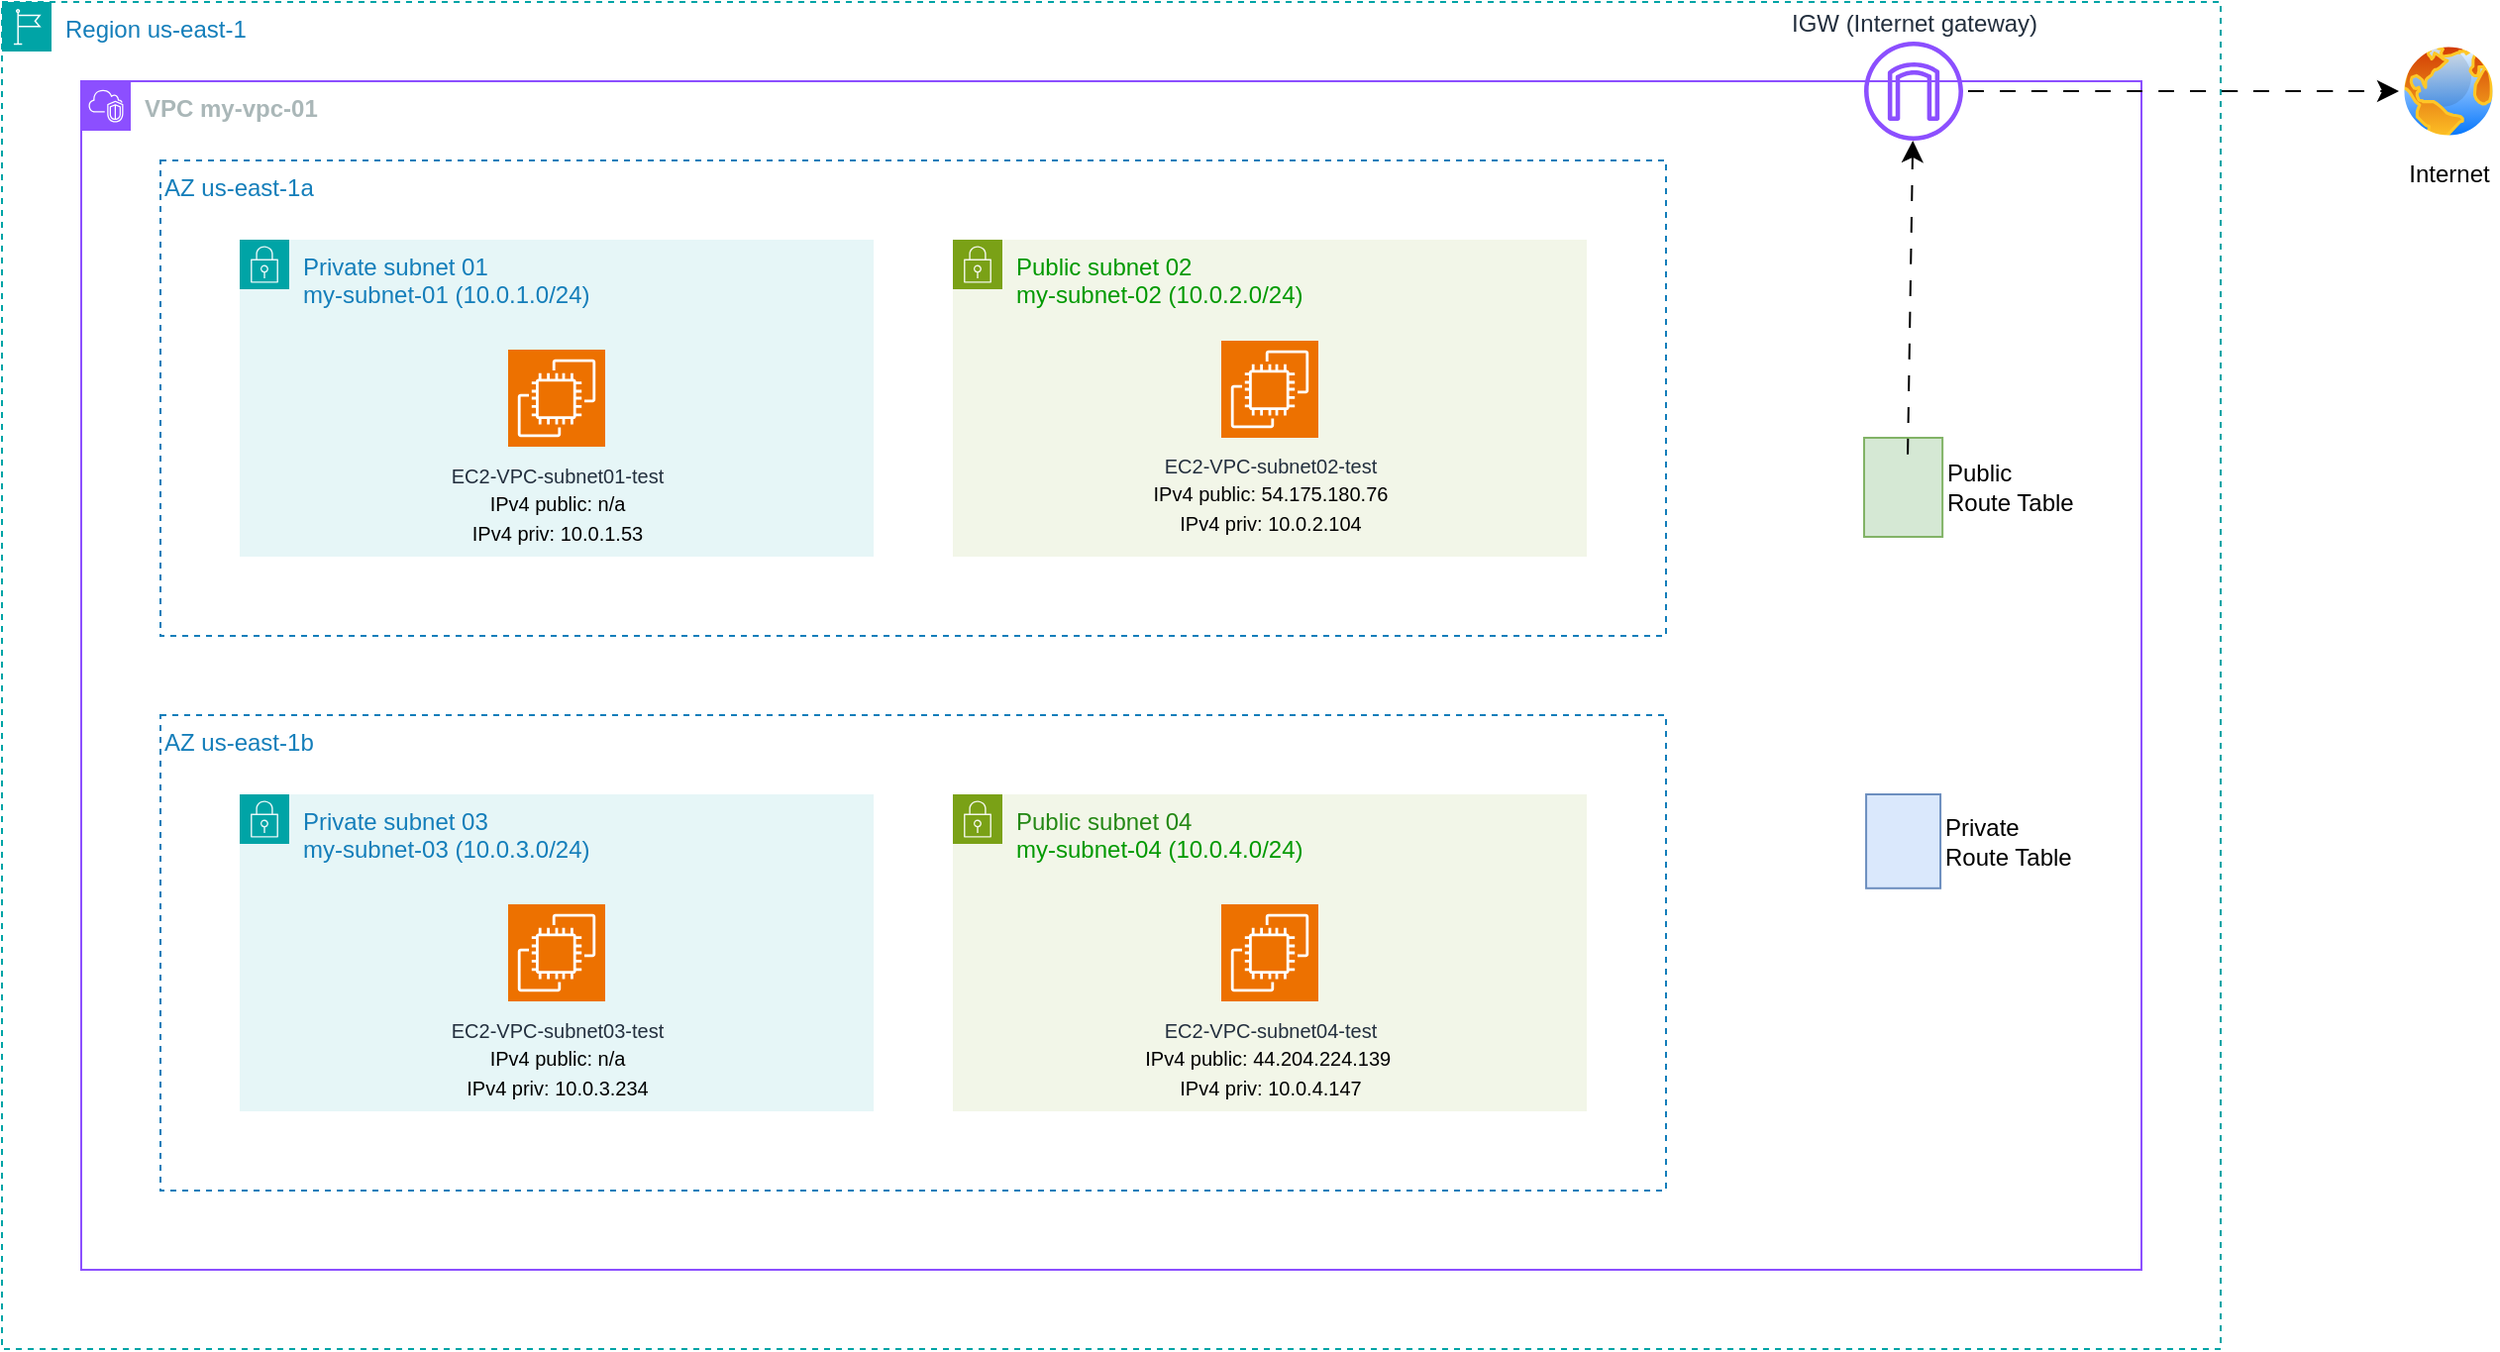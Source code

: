 <mxfile version="26.1.3" pages="4">
  <diagram name="SAA-VPC" id="udaQq8og9OzFMUcEktGX">
    <mxGraphModel dx="2018" dy="1549" grid="1" gridSize="10" guides="1" tooltips="1" connect="1" arrows="1" fold="1" page="0" pageScale="1" pageWidth="850" pageHeight="1100" background="light-dark(#ffffff, #121212)" math="0" shadow="0">
      <root>
        <mxCell id="0" />
        <mxCell id="1" parent="0" />
        <mxCell id="f8zjBH7QsQ3hvW2wlvfX-2" value="Region us-east-1" style="points=[[0,0],[0.25,0],[0.5,0],[0.75,0],[1,0],[1,0.25],[1,0.5],[1,0.75],[1,1],[0.75,1],[0.5,1],[0.25,1],[0,1],[0,0.75],[0,0.5],[0,0.25]];outlineConnect=0;gradientColor=none;html=1;whiteSpace=wrap;fontSize=12;fontStyle=0;container=1;pointerEvents=0;collapsible=0;recursiveResize=0;shape=mxgraph.aws4.group;grIcon=mxgraph.aws4.group_region;strokeColor=#00A4A6;fillColor=none;verticalAlign=top;align=left;spacingLeft=30;fontColor=#147EBA;dashed=1;" parent="1" vertex="1">
          <mxGeometry x="-560" y="-640" width="1120" height="680" as="geometry" />
        </mxCell>
        <mxCell id="f8zjBH7QsQ3hvW2wlvfX-3" value="&lt;b&gt;VPC my-vpc-01&lt;/b&gt;" style="points=[[0,0],[0.25,0],[0.5,0],[0.75,0],[1,0],[1,0.25],[1,0.5],[1,0.75],[1,1],[0.75,1],[0.5,1],[0.25,1],[0,1],[0,0.75],[0,0.5],[0,0.25]];outlineConnect=0;gradientColor=none;html=1;whiteSpace=wrap;fontSize=12;fontStyle=0;container=1;pointerEvents=0;collapsible=0;recursiveResize=0;shape=mxgraph.aws4.group;grIcon=mxgraph.aws4.group_vpc2;strokeColor=#8C4FFF;fillColor=none;verticalAlign=top;align=left;spacingLeft=30;fontColor=#AAB7B8;dashed=0;" parent="f8zjBH7QsQ3hvW2wlvfX-2" vertex="1">
          <mxGeometry x="40" y="40" width="1040" height="600" as="geometry" />
        </mxCell>
        <mxCell id="f8zjBH7QsQ3hvW2wlvfX-7" value="AZ us-east-1a" style="fillColor=none;strokeColor=#147EBA;dashed=1;verticalAlign=top;fontStyle=0;fontColor=#147EBA;whiteSpace=wrap;html=1;align=left;" parent="f8zjBH7QsQ3hvW2wlvfX-3" vertex="1">
          <mxGeometry x="40" y="40" width="760" height="240" as="geometry" />
        </mxCell>
        <mxCell id="f8zjBH7QsQ3hvW2wlvfX-8" value="AZ us-east-1b" style="fillColor=none;strokeColor=#147EBA;dashed=1;verticalAlign=top;fontStyle=0;fontColor=#147EBA;whiteSpace=wrap;html=1;align=left;" parent="f8zjBH7QsQ3hvW2wlvfX-3" vertex="1">
          <mxGeometry x="40" y="320" width="760" height="240" as="geometry" />
        </mxCell>
        <mxCell id="f8zjBH7QsQ3hvW2wlvfX-14" value="Private subnet 01&lt;div&gt;my-subnet-01 (10.0.1.0/24)&lt;/div&gt;" style="points=[[0,0],[0.25,0],[0.5,0],[0.75,0],[1,0],[1,0.25],[1,0.5],[1,0.75],[1,1],[0.75,1],[0.5,1],[0.25,1],[0,1],[0,0.75],[0,0.5],[0,0.25]];outlineConnect=0;gradientColor=none;html=1;whiteSpace=wrap;fontSize=12;fontStyle=0;container=1;pointerEvents=0;collapsible=0;recursiveResize=0;shape=mxgraph.aws4.group;grIcon=mxgraph.aws4.group_security_group;grStroke=0;strokeColor=#00A4A6;fillColor=#E6F6F7;verticalAlign=top;align=left;spacingLeft=30;fontColor=#147EBA;dashed=0;" parent="f8zjBH7QsQ3hvW2wlvfX-3" vertex="1">
          <mxGeometry x="80" y="80" width="320" height="160" as="geometry" />
        </mxCell>
        <mxCell id="ISdKLNYu8nUuhYc4Dwk9-4" value="&lt;font style=&quot;font-size: 10px;&quot; face=&quot;Helvetica&quot;&gt;EC2-VPC-subnet01-test&lt;br&gt;&lt;span style=&quot;color: rgb(0, 0, 0); text-align: start; white-space-collapse: preserve;&quot;&gt;IPv4 public: n/a&lt;br&gt;IPv4 priv: 10.0.1.53&lt;/span&gt;&lt;/font&gt;" style="sketch=0;points=[[0,0,0],[0.25,0,0],[0.5,0,0],[0.75,0,0],[1,0,0],[0,1,0],[0.25,1,0],[0.5,1,0],[0.75,1,0],[1,1,0],[0,0.25,0],[0,0.5,0],[0,0.75,0],[1,0.25,0],[1,0.5,0],[1,0.75,0]];outlineConnect=0;fontColor=#232F3E;fillColor=#ED7100;strokeColor=#ffffff;dashed=0;verticalLabelPosition=bottom;verticalAlign=top;align=center;html=1;fontSize=12;fontStyle=0;aspect=fixed;shape=mxgraph.aws4.resourceIcon;resIcon=mxgraph.aws4.ec2;" parent="f8zjBH7QsQ3hvW2wlvfX-14" vertex="1">
          <mxGeometry x="135.5" y="55.5" width="49" height="49" as="geometry" />
        </mxCell>
        <mxCell id="f8zjBH7QsQ3hvW2wlvfX-16" value="Private subnet 03&lt;div&gt;my-subnet-03 (10.0.3.0/24)&lt;/div&gt;" style="points=[[0,0],[0.25,0],[0.5,0],[0.75,0],[1,0],[1,0.25],[1,0.5],[1,0.75],[1,1],[0.75,1],[0.5,1],[0.25,1],[0,1],[0,0.75],[0,0.5],[0,0.25]];outlineConnect=0;gradientColor=none;html=1;whiteSpace=wrap;fontSize=12;fontStyle=0;container=1;pointerEvents=0;collapsible=0;recursiveResize=0;shape=mxgraph.aws4.group;grIcon=mxgraph.aws4.group_security_group;grStroke=0;strokeColor=#00A4A6;fillColor=#E6F6F7;verticalAlign=top;align=left;spacingLeft=30;fontColor=#147EBA;dashed=0;" parent="f8zjBH7QsQ3hvW2wlvfX-3" vertex="1">
          <mxGeometry x="80" y="360" width="320" height="160" as="geometry" />
        </mxCell>
        <mxCell id="ISdKLNYu8nUuhYc4Dwk9-5" value="&lt;font style=&quot;font-size: 10px;&quot; face=&quot;Helvetica&quot;&gt;EC2-VPC-subnet03-test&lt;br&gt;&lt;span style=&quot;color: rgb(0, 0, 0); text-align: start; white-space-collapse: preserve;&quot;&gt;IPv4 public: n/a&lt;br&gt;IPv4 priv: 10.0.3.234&lt;/span&gt;&lt;/font&gt;" style="sketch=0;points=[[0,0,0],[0.25,0,0],[0.5,0,0],[0.75,0,0],[1,0,0],[0,1,0],[0.25,1,0],[0.5,1,0],[0.75,1,0],[1,1,0],[0,0.25,0],[0,0.5,0],[0,0.75,0],[1,0.25,0],[1,0.5,0],[1,0.75,0]];outlineConnect=0;fontColor=#232F3E;fillColor=#ED7100;strokeColor=#ffffff;dashed=0;verticalLabelPosition=bottom;verticalAlign=top;align=center;html=1;fontSize=12;fontStyle=0;aspect=fixed;shape=mxgraph.aws4.resourceIcon;resIcon=mxgraph.aws4.ec2;" parent="f8zjBH7QsQ3hvW2wlvfX-16" vertex="1">
          <mxGeometry x="135.5" y="55.5" width="49" height="49" as="geometry" />
        </mxCell>
        <mxCell id="f8zjBH7QsQ3hvW2wlvfX-18" value="&lt;font style=&quot;color: rgb(0, 153, 0);&quot;&gt;Public subnet 02&lt;/font&gt;&lt;div&gt;&lt;div&gt;&lt;font style=&quot;color: rgb(0, 153, 0);&quot;&gt;my-subnet-02 (10.0.2.0/24)&lt;/font&gt;&lt;/div&gt;&lt;/div&gt;" style="points=[[0,0],[0.25,0],[0.5,0],[0.75,0],[1,0],[1,0.25],[1,0.5],[1,0.75],[1,1],[0.75,1],[0.5,1],[0.25,1],[0,1],[0,0.75],[0,0.5],[0,0.25]];outlineConnect=0;gradientColor=none;html=1;whiteSpace=wrap;fontSize=12;fontStyle=0;container=1;pointerEvents=0;collapsible=0;recursiveResize=0;shape=mxgraph.aws4.group;grIcon=mxgraph.aws4.group_security_group;grStroke=0;strokeColor=#7AA116;fillColor=#F2F6E8;verticalAlign=top;align=left;spacingLeft=30;fontColor=#248814;dashed=0;" parent="f8zjBH7QsQ3hvW2wlvfX-3" vertex="1">
          <mxGeometry x="440" y="80" width="320" height="160" as="geometry" />
        </mxCell>
        <mxCell id="ISdKLNYu8nUuhYc4Dwk9-1" value="&lt;font style=&quot;font-size: 10px;&quot; face=&quot;Helvetica&quot;&gt;EC2-VPC-subnet02-test&lt;br&gt;&lt;span style=&quot;color: rgb(0, 0, 0); text-align: start; white-space-collapse: preserve;&quot;&gt;IPv4 public: 54.175.180.76&lt;br&gt;IPv4 priv: 10.0.2.104&lt;/span&gt;&lt;/font&gt;" style="sketch=0;points=[[0,0,0],[0.25,0,0],[0.5,0,0],[0.75,0,0],[1,0,0],[0,1,0],[0.25,1,0],[0.5,1,0],[0.75,1,0],[1,1,0],[0,0.25,0],[0,0.5,0],[0,0.75,0],[1,0.25,0],[1,0.5,0],[1,0.75,0]];outlineConnect=0;fontColor=#232F3E;fillColor=#ED7100;strokeColor=#ffffff;dashed=0;verticalLabelPosition=bottom;verticalAlign=top;align=center;html=1;fontSize=12;fontStyle=0;aspect=fixed;shape=mxgraph.aws4.resourceIcon;resIcon=mxgraph.aws4.ec2;" parent="f8zjBH7QsQ3hvW2wlvfX-18" vertex="1">
          <mxGeometry x="135.5" y="51" width="49" height="49" as="geometry" />
        </mxCell>
        <mxCell id="f8zjBH7QsQ3hvW2wlvfX-19" value="Public subnet 04&lt;div&gt;&lt;font style=&quot;color: rgb(0, 153, 0);&quot;&gt;my-subnet-04 (10.0.4.0/24)&lt;/font&gt;&lt;/div&gt;" style="points=[[0,0],[0.25,0],[0.5,0],[0.75,0],[1,0],[1,0.25],[1,0.5],[1,0.75],[1,1],[0.75,1],[0.5,1],[0.25,1],[0,1],[0,0.75],[0,0.5],[0,0.25]];outlineConnect=0;gradientColor=none;html=1;whiteSpace=wrap;fontSize=12;fontStyle=0;container=1;pointerEvents=0;collapsible=0;recursiveResize=0;shape=mxgraph.aws4.group;grIcon=mxgraph.aws4.group_security_group;grStroke=0;strokeColor=#7AA116;fillColor=#F2F6E8;verticalAlign=top;align=left;spacingLeft=30;fontColor=#248814;dashed=0;" parent="f8zjBH7QsQ3hvW2wlvfX-3" vertex="1">
          <mxGeometry x="440" y="360" width="320" height="160" as="geometry" />
        </mxCell>
        <mxCell id="ISdKLNYu8nUuhYc4Dwk9-3" value="&lt;font style=&quot;font-size: 10px;&quot; face=&quot;Helvetica&quot;&gt;EC2-VPC-subnet04-test&lt;br&gt;&lt;span style=&quot;color: rgb(0, 0, 0); text-align: start; white-space-collapse: preserve;&quot;&gt;IPv4 public: 44.204.224.139 &lt;br&gt;IPv4 priv: 10.0.4.147&lt;/span&gt;&lt;/font&gt;" style="sketch=0;points=[[0,0,0],[0.25,0,0],[0.5,0,0],[0.75,0,0],[1,0,0],[0,1,0],[0.25,1,0],[0.5,1,0],[0.75,1,0],[1,1,0],[0,0.25,0],[0,0.5,0],[0,0.75,0],[1,0.25,0],[1,0.5,0],[1,0.75,0]];outlineConnect=0;fontColor=#232F3E;fillColor=#ED7100;strokeColor=#ffffff;dashed=0;verticalLabelPosition=bottom;verticalAlign=top;align=center;html=1;fontSize=12;fontStyle=0;aspect=fixed;shape=mxgraph.aws4.resourceIcon;resIcon=mxgraph.aws4.ec2;" parent="f8zjBH7QsQ3hvW2wlvfX-19" vertex="1">
          <mxGeometry x="135.5" y="55.5" width="49" height="49" as="geometry" />
        </mxCell>
        <mxCell id="f8zjBH7QsQ3hvW2wlvfX-20" style="edgeStyle=none;curved=1;rounded=0;orthogonalLoop=1;jettySize=auto;html=1;exitX=1;exitY=0.5;exitDx=0;exitDy=0;fontSize=12;startSize=8;endSize=8;" parent="f8zjBH7QsQ3hvW2wlvfX-3" source="f8zjBH7QsQ3hvW2wlvfX-7" target="f8zjBH7QsQ3hvW2wlvfX-7" edge="1">
          <mxGeometry relative="1" as="geometry" />
        </mxCell>
        <mxCell id="f8zjBH7QsQ3hvW2wlvfX-24" value="Public&amp;nbsp;&lt;div&gt;Route Table&lt;/div&gt;" style="points=[];aspect=fixed;html=1;align=left;shadow=0;dashed=0;fillColor=#d5e8d4;strokeColor=#82b366;shape=mxgraph.alibaba_cloud.route_table;labelPosition=right;verticalLabelPosition=middle;verticalAlign=middle;" parent="f8zjBH7QsQ3hvW2wlvfX-3" vertex="1">
          <mxGeometry x="900" y="180" width="39.56" height="50" as="geometry" />
        </mxCell>
        <mxCell id="f8zjBH7QsQ3hvW2wlvfX-26" value="&lt;span style=&quot;text-align: left;&quot;&gt;Private&amp;nbsp;&lt;/span&gt;&lt;div style=&quot;text-align: left;&quot;&gt;Route Table&lt;/div&gt;" style="points=[];aspect=fixed;html=1;align=left;shadow=0;dashed=0;fillColor=#dae8fc;strokeColor=#6c8ebf;shape=mxgraph.alibaba_cloud.route_table;labelPosition=right;verticalLabelPosition=middle;verticalAlign=middle;" parent="f8zjBH7QsQ3hvW2wlvfX-3" vertex="1">
          <mxGeometry x="901.03" y="360" width="37.5" height="47.4" as="geometry" />
        </mxCell>
        <mxCell id="f8zjBH7QsQ3hvW2wlvfX-10" value="IGW (Internet gateway)" style="sketch=0;outlineConnect=0;fontColor=#232F3E;gradientColor=none;fillColor=#8C4FFF;strokeColor=none;dashed=0;verticalLabelPosition=top;verticalAlign=bottom;align=center;html=1;fontSize=12;fontStyle=0;aspect=fixed;pointerEvents=1;shape=mxgraph.aws4.internet_gateway;labelPosition=center;" parent="f8zjBH7QsQ3hvW2wlvfX-3" vertex="1">
          <mxGeometry x="900" y="-20" width="50" height="50" as="geometry" />
        </mxCell>
        <mxCell id="f8zjBH7QsQ3hvW2wlvfX-21" style="edgeStyle=none;curved=1;rounded=0;orthogonalLoop=1;jettySize=auto;html=1;fontSize=12;startSize=8;endSize=8;flowAnimation=1;exitX=0.556;exitY=0.22;exitDx=0;exitDy=0;exitPerimeter=0;" parent="f8zjBH7QsQ3hvW2wlvfX-3" source="f8zjBH7QsQ3hvW2wlvfX-24" target="f8zjBH7QsQ3hvW2wlvfX-10" edge="1">
          <mxGeometry relative="1" as="geometry">
            <mxPoint x="920" y="270" as="sourcePoint" />
          </mxGeometry>
        </mxCell>
        <mxCell id="f8zjBH7QsQ3hvW2wlvfX-4" style="edgeStyle=none;curved=1;rounded=0;orthogonalLoop=1;jettySize=auto;html=1;exitX=0.25;exitY=0;exitDx=0;exitDy=0;fontSize=12;startSize=8;endSize=8;" parent="f8zjBH7QsQ3hvW2wlvfX-2" source="f8zjBH7QsQ3hvW2wlvfX-3" target="f8zjBH7QsQ3hvW2wlvfX-3" edge="1">
          <mxGeometry relative="1" as="geometry" />
        </mxCell>
        <mxCell id="f8zjBH7QsQ3hvW2wlvfX-5" style="edgeStyle=none;curved=1;rounded=0;orthogonalLoop=1;jettySize=auto;html=1;exitX=1;exitY=1;exitDx=0;exitDy=0;fontSize=12;startSize=8;endSize=8;" parent="f8zjBH7QsQ3hvW2wlvfX-2" source="f8zjBH7QsQ3hvW2wlvfX-3" target="f8zjBH7QsQ3hvW2wlvfX-3" edge="1">
          <mxGeometry relative="1" as="geometry" />
        </mxCell>
        <mxCell id="f8zjBH7QsQ3hvW2wlvfX-22" style="edgeStyle=none;curved=1;rounded=0;orthogonalLoop=1;jettySize=auto;html=1;fontSize=12;startSize=8;endSize=8;flowAnimation=1;" parent="f8zjBH7QsQ3hvW2wlvfX-2" source="f8zjBH7QsQ3hvW2wlvfX-10" edge="1">
          <mxGeometry relative="1" as="geometry">
            <mxPoint x="1210" y="45" as="targetPoint" />
          </mxGeometry>
        </mxCell>
        <mxCell id="f8zjBH7QsQ3hvW2wlvfX-23" value="Internet" style="image;aspect=fixed;perimeter=ellipsePerimeter;html=1;align=center;shadow=0;dashed=0;spacingTop=3;image=img/lib/active_directory/internet_globe.svg;" parent="1" vertex="1">
          <mxGeometry x="650" y="-620" width="50" height="50" as="geometry" />
        </mxCell>
      </root>
    </mxGraphModel>
  </diagram>
  <diagram name="SAA-VPC-with-NATgateway" id="IwJ9zzo7nB5nqcxY7UEQ">
    <mxGraphModel grid="1" page="0" gridSize="10" guides="1" tooltips="1" connect="1" arrows="1" fold="1" pageScale="1" pageWidth="850" pageHeight="1100" background="light-dark(#ffffff, #121212)" math="0" shadow="0">
      <root>
        <mxCell id="RMYgf1gU0LSy4vA4px4j-0" />
        <mxCell id="RMYgf1gU0LSy4vA4px4j-1" parent="RMYgf1gU0LSy4vA4px4j-0" />
        <mxCell id="RMYgf1gU0LSy4vA4px4j-2" value="Region us-east-1" style="points=[[0,0],[0.25,0],[0.5,0],[0.75,0],[1,0],[1,0.25],[1,0.5],[1,0.75],[1,1],[0.75,1],[0.5,1],[0.25,1],[0,1],[0,0.75],[0,0.5],[0,0.25]];outlineConnect=0;gradientColor=none;html=1;whiteSpace=wrap;fontSize=12;fontStyle=0;container=1;pointerEvents=0;collapsible=0;recursiveResize=0;shape=mxgraph.aws4.group;grIcon=mxgraph.aws4.group_region;strokeColor=#00A4A6;fillColor=none;verticalAlign=top;align=left;spacingLeft=30;fontColor=#147EBA;dashed=1;" parent="RMYgf1gU0LSy4vA4px4j-1" vertex="1">
          <mxGeometry x="-560" y="-640" width="1160" height="680" as="geometry" />
        </mxCell>
        <mxCell id="RMYgf1gU0LSy4vA4px4j-3" value="&lt;b&gt;VPC my-vpc-01&lt;/b&gt;" style="points=[[0,0],[0.25,0],[0.5,0],[0.75,0],[1,0],[1,0.25],[1,0.5],[1,0.75],[1,1],[0.75,1],[0.5,1],[0.25,1],[0,1],[0,0.75],[0,0.5],[0,0.25]];outlineConnect=0;gradientColor=none;html=1;whiteSpace=wrap;fontSize=12;fontStyle=0;container=1;pointerEvents=0;collapsible=0;recursiveResize=0;shape=mxgraph.aws4.group;grIcon=mxgraph.aws4.group_vpc2;strokeColor=#8C4FFF;fillColor=none;verticalAlign=top;align=left;spacingLeft=30;fontColor=#AAB7B8;dashed=0;" parent="RMYgf1gU0LSy4vA4px4j-2" vertex="1">
          <mxGeometry x="40" y="40" width="1080" height="600" as="geometry" />
        </mxCell>
        <mxCell id="RMYgf1gU0LSy4vA4px4j-4" value="AZ us-east-1a" style="fillColor=none;strokeColor=#147EBA;dashed=1;verticalAlign=top;fontStyle=0;fontColor=#147EBA;whiteSpace=wrap;html=1;align=left;" parent="RMYgf1gU0LSy4vA4px4j-3" vertex="1">
          <mxGeometry x="40" y="40" width="760" height="240" as="geometry" />
        </mxCell>
        <mxCell id="RMYgf1gU0LSy4vA4px4j-5" value="AZ us-east-1b" style="fillColor=none;strokeColor=#147EBA;dashed=1;verticalAlign=top;fontStyle=0;fontColor=#147EBA;whiteSpace=wrap;html=1;align=left;" parent="RMYgf1gU0LSy4vA4px4j-3" vertex="1">
          <mxGeometry x="40" y="320" width="760" height="240" as="geometry" />
        </mxCell>
        <mxCell id="RMYgf1gU0LSy4vA4px4j-6" value="Private subnet 01&lt;div&gt;my-subnet-01 (10.0.1.0/24)&lt;/div&gt;" style="points=[[0,0],[0.25,0],[0.5,0],[0.75,0],[1,0],[1,0.25],[1,0.5],[1,0.75],[1,1],[0.75,1],[0.5,1],[0.25,1],[0,1],[0,0.75],[0,0.5],[0,0.25]];outlineConnect=0;gradientColor=none;html=1;whiteSpace=wrap;fontSize=12;fontStyle=0;container=1;pointerEvents=0;collapsible=0;recursiveResize=0;shape=mxgraph.aws4.group;grIcon=mxgraph.aws4.group_security_group;grStroke=0;strokeColor=#00A4A6;fillColor=#E6F6F7;verticalAlign=top;align=left;spacingLeft=30;fontColor=#147EBA;dashed=0;" parent="RMYgf1gU0LSy4vA4px4j-3" vertex="1">
          <mxGeometry x="80" y="80" width="320" height="160" as="geometry" />
        </mxCell>
        <mxCell id="RMYgf1gU0LSy4vA4px4j-7" value="" style="sketch=0;points=[[0,0,0],[0.25,0,0],[0.5,0,0],[0.75,0,0],[1,0,0],[0,1,0],[0.25,1,0],[0.5,1,0],[0.75,1,0],[1,1,0],[0,0.25,0],[0,0.5,0],[0,0.75,0],[1,0.25,0],[1,0.5,0],[1,0.75,0]];outlineConnect=0;fontColor=#232F3E;fillColor=#ED7100;strokeColor=#ffffff;dashed=0;verticalLabelPosition=bottom;verticalAlign=top;align=center;html=1;fontSize=12;fontStyle=0;aspect=fixed;shape=mxgraph.aws4.resourceIcon;resIcon=mxgraph.aws4.ec2;" parent="RMYgf1gU0LSy4vA4px4j-6" vertex="1">
          <mxGeometry x="135.5" y="55.5" width="49" height="49" as="geometry" />
        </mxCell>
        <mxCell id="RMYgf1gU0LSy4vA4px4j-8" value="Private subnet 03&lt;div&gt;my-subnet-03 (10.0.3.0/24)&lt;/div&gt;" style="points=[[0,0],[0.25,0],[0.5,0],[0.75,0],[1,0],[1,0.25],[1,0.5],[1,0.75],[1,1],[0.75,1],[0.5,1],[0.25,1],[0,1],[0,0.75],[0,0.5],[0,0.25]];outlineConnect=0;gradientColor=none;html=1;whiteSpace=wrap;fontSize=12;fontStyle=0;container=1;pointerEvents=0;collapsible=0;recursiveResize=0;shape=mxgraph.aws4.group;grIcon=mxgraph.aws4.group_security_group;grStroke=0;strokeColor=#00A4A6;fillColor=#E6F6F7;verticalAlign=top;align=left;spacingLeft=30;fontColor=#147EBA;dashed=0;" parent="RMYgf1gU0LSy4vA4px4j-3" vertex="1">
          <mxGeometry x="80" y="360" width="320" height="160" as="geometry" />
        </mxCell>
        <mxCell id="RMYgf1gU0LSy4vA4px4j-9" value="" style="sketch=0;points=[[0,0,0],[0.25,0,0],[0.5,0,0],[0.75,0,0],[1,0,0],[0,1,0],[0.25,1,0],[0.5,1,0],[0.75,1,0],[1,1,0],[0,0.25,0],[0,0.5,0],[0,0.75,0],[1,0.25,0],[1,0.5,0],[1,0.75,0]];outlineConnect=0;fontColor=#232F3E;fillColor=#ED7100;strokeColor=#ffffff;dashed=0;verticalLabelPosition=bottom;verticalAlign=top;align=center;html=1;fontSize=12;fontStyle=0;aspect=fixed;shape=mxgraph.aws4.resourceIcon;resIcon=mxgraph.aws4.ec2;" parent="RMYgf1gU0LSy4vA4px4j-8" vertex="1">
          <mxGeometry x="135.5" y="55.5" width="49" height="49" as="geometry" />
        </mxCell>
        <mxCell id="RMYgf1gU0LSy4vA4px4j-10" value="&lt;font style=&quot;color: rgb(0, 153, 0);&quot;&gt;Public subnet 02&lt;/font&gt;&lt;div&gt;&lt;div&gt;&lt;font style=&quot;color: rgb(0, 153, 0);&quot;&gt;my-subnet-02 (10.0.2.0/24)&lt;/font&gt;&lt;/div&gt;&lt;/div&gt;" style="points=[[0,0],[0.25,0],[0.5,0],[0.75,0],[1,0],[1,0.25],[1,0.5],[1,0.75],[1,1],[0.75,1],[0.5,1],[0.25,1],[0,1],[0,0.75],[0,0.5],[0,0.25]];outlineConnect=0;gradientColor=none;html=1;whiteSpace=wrap;fontSize=12;fontStyle=0;container=1;pointerEvents=0;collapsible=0;recursiveResize=0;shape=mxgraph.aws4.group;grIcon=mxgraph.aws4.group_security_group;grStroke=0;strokeColor=#7AA116;fillColor=#F2F6E8;verticalAlign=top;align=left;spacingLeft=30;fontColor=#248814;dashed=0;" parent="RMYgf1gU0LSy4vA4px4j-3" vertex="1">
          <mxGeometry x="440" y="80" width="320" height="160" as="geometry" />
        </mxCell>
        <mxCell id="AmAR9HV5Js4tl-uJsyor-0" value="&lt;font style=&quot;font-size: 10px;&quot;&gt;ALN / NLB Load Balancers&lt;/font&gt;" style="text;html=1;align=center;verticalAlign=middle;resizable=0;points=[];autosize=1;strokeColor=none;fillColor=none;" vertex="1" parent="RMYgf1gU0LSy4vA4px4j-10">
          <mxGeometry x="-4.5" y="130" width="140" height="30" as="geometry" />
        </mxCell>
        <mxCell id="RMYgf1gU0LSy4vA4px4j-12" value="Public subnet 04&lt;div&gt;&lt;font style=&quot;color: rgb(0, 153, 0);&quot;&gt;my-subnet-04 (10.0.4.0/24)&lt;/font&gt;&lt;/div&gt;" style="points=[[0,0],[0.25,0],[0.5,0],[0.75,0],[1,0],[1,0.25],[1,0.5],[1,0.75],[1,1],[0.75,1],[0.5,1],[0.25,1],[0,1],[0,0.75],[0,0.5],[0,0.25]];outlineConnect=0;gradientColor=none;html=1;whiteSpace=wrap;fontSize=12;fontStyle=0;container=1;pointerEvents=0;collapsible=0;recursiveResize=0;shape=mxgraph.aws4.group;grIcon=mxgraph.aws4.group_security_group;grStroke=0;strokeColor=#7AA116;fillColor=#F2F6E8;verticalAlign=top;align=left;spacingLeft=30;fontColor=#248814;dashed=0;" parent="RMYgf1gU0LSy4vA4px4j-3" vertex="1">
          <mxGeometry x="440" y="360" width="320" height="160" as="geometry" />
        </mxCell>
        <mxCell id="RMYgf1gU0LSy4vA4px4j-13" value="" style="sketch=0;points=[[0,0,0],[0.25,0,0],[0.5,0,0],[0.75,0,0],[1,0,0],[0,1,0],[0.25,1,0],[0.5,1,0],[0.75,1,0],[1,1,0],[0,0.25,0],[0,0.5,0],[0,0.75,0],[1,0.25,0],[1,0.5,0],[1,0.75,0]];outlineConnect=0;fontColor=#232F3E;fillColor=#ED7100;strokeColor=#ffffff;dashed=0;verticalLabelPosition=bottom;verticalAlign=top;align=center;html=1;fontSize=12;fontStyle=0;aspect=fixed;shape=mxgraph.aws4.resourceIcon;resIcon=mxgraph.aws4.ec2;" parent="RMYgf1gU0LSy4vA4px4j-12" vertex="1">
          <mxGeometry x="135.5" y="55.5" width="49" height="49" as="geometry" />
        </mxCell>
        <mxCell id="JKAq37pRKRRwqk7xGQGr-0" value="NAT Gateway" style="points=[];aspect=fixed;html=1;align=center;shadow=0;dashed=0;fillColor=#FF6A00;strokeColor=none;shape=mxgraph.alibaba_cloud.nat_gateway;labelPosition=center;verticalLabelPosition=bottom;verticalAlign=top;" vertex="1" parent="RMYgf1gU0LSy4vA4px4j-12">
          <mxGeometry x="268.4" y="55.5" width="51.6" height="41.7" as="geometry" />
        </mxCell>
        <mxCell id="AmAR9HV5Js4tl-uJsyor-2" value="&lt;font style=&quot;font-size: 10px;&quot;&gt;ALN / NLB Load Balancers&lt;/font&gt;" style="text;html=1;align=center;verticalAlign=middle;resizable=0;points=[];autosize=1;strokeColor=none;fillColor=none;" vertex="1" parent="RMYgf1gU0LSy4vA4px4j-12">
          <mxGeometry y="130" width="140" height="30" as="geometry" />
        </mxCell>
        <mxCell id="RMYgf1gU0LSy4vA4px4j-14" style="edgeStyle=none;curved=1;rounded=0;orthogonalLoop=1;jettySize=auto;html=1;exitX=1;exitY=0.5;exitDx=0;exitDy=0;fontSize=12;startSize=8;endSize=8;" parent="RMYgf1gU0LSy4vA4px4j-3" source="RMYgf1gU0LSy4vA4px4j-4" target="RMYgf1gU0LSy4vA4px4j-4" edge="1">
          <mxGeometry relative="1" as="geometry" />
        </mxCell>
        <mxCell id="RMYgf1gU0LSy4vA4px4j-15" value="Public&amp;nbsp;&lt;div&gt;Route Table&lt;/div&gt;" style="points=[];aspect=fixed;html=1;align=center;shadow=0;dashed=0;fillColor=#d5e8d4;strokeColor=#82b366;shape=mxgraph.alibaba_cloud.route_table;labelPosition=center;verticalLabelPosition=bottom;verticalAlign=top;" parent="RMYgf1gU0LSy4vA4px4j-3" vertex="1">
          <mxGeometry x="990" y="472.6" width="39.56" height="50" as="geometry" />
        </mxCell>
        <mxCell id="RMYgf1gU0LSy4vA4px4j-16" value="&lt;span style=&quot;text-align: left;&quot;&gt;Private&amp;nbsp;&lt;/span&gt;&lt;div style=&quot;text-align: left;&quot;&gt;Route Table&lt;/div&gt;" style="points=[];aspect=fixed;html=1;align=center;shadow=0;dashed=0;fillColor=#dae8fc;strokeColor=#6c8ebf;shape=mxgraph.alibaba_cloud.route_table;labelPosition=center;verticalLabelPosition=bottom;verticalAlign=top;" parent="RMYgf1gU0LSy4vA4px4j-3" vertex="1">
          <mxGeometry x="880" y="260" width="37.5" height="47.4" as="geometry" />
        </mxCell>
        <mxCell id="JKAq37pRKRRwqk7xGQGr-3" value="NAT Gateway" style="points=[];aspect=fixed;html=1;align=center;shadow=0;dashed=0;fillColor=#FF6A00;strokeColor=none;shape=mxgraph.alibaba_cloud.nat_gateway;labelPosition=center;verticalLabelPosition=bottom;verticalAlign=top;" vertex="1" parent="RMYgf1gU0LSy4vA4px4j-3">
          <mxGeometry x="708.4" y="135.5" width="51.6" height="41.7" as="geometry" />
        </mxCell>
        <mxCell id="JKAq37pRKRRwqk7xGQGr-9" style="edgeStyle=orthogonalEdgeStyle;rounded=0;orthogonalLoop=1;jettySize=auto;html=1;entryX=0.554;entryY=0.647;entryDx=0;entryDy=0;entryPerimeter=0;flowAnimation=1;" edge="1" parent="RMYgf1gU0LSy4vA4px4j-3" source="RMYgf1gU0LSy4vA4px4j-16" target="JKAq37pRKRRwqk7xGQGr-3">
          <mxGeometry relative="1" as="geometry">
            <Array as="points">
              <mxPoint x="899" y="180" />
              <mxPoint x="737" y="180" />
            </Array>
          </mxGeometry>
        </mxCell>
        <mxCell id="JKAq37pRKRRwqk7xGQGr-11" style="edgeStyle=orthogonalEdgeStyle;rounded=0;orthogonalLoop=1;jettySize=auto;html=1;entryX=0.496;entryY=-0.14;entryDx=0;entryDy=0;entryPerimeter=0;flowAnimation=1;" edge="1" parent="RMYgf1gU0LSy4vA4px4j-3" source="RMYgf1gU0LSy4vA4px4j-16" target="JKAq37pRKRRwqk7xGQGr-0">
          <mxGeometry relative="1" as="geometry">
            <Array as="points">
              <mxPoint x="899" y="370" />
              <mxPoint x="734" y="370" />
            </Array>
          </mxGeometry>
        </mxCell>
        <mxCell id="RMYgf1gU0LSy4vA4px4j-11" value="" style="sketch=0;points=[[0,0,0],[0.25,0,0],[0.5,0,0],[0.75,0,0],[1,0,0],[0,1,0],[0.25,1,0],[0.5,1,0],[0.75,1,0],[1,1,0],[0,0.25,0],[0,0.5,0],[0,0.75,0],[1,0.25,0],[1,0.5,0],[1,0.75,0]];outlineConnect=0;fontColor=#232F3E;fillColor=#ED7100;strokeColor=#ffffff;dashed=0;verticalLabelPosition=bottom;verticalAlign=top;align=center;html=1;fontSize=12;fontStyle=0;aspect=fixed;shape=mxgraph.aws4.resourceIcon;resIcon=mxgraph.aws4.ec2;" parent="RMYgf1gU0LSy4vA4px4j-3" vertex="1">
          <mxGeometry x="470" y="135.5" width="49" height="49" as="geometry" />
        </mxCell>
        <mxCell id="RMYgf1gU0LSy4vA4px4j-19" style="edgeStyle=none;curved=1;rounded=0;orthogonalLoop=1;jettySize=auto;html=1;exitX=0.25;exitY=0;exitDx=0;exitDy=0;fontSize=12;startSize=8;endSize=8;" parent="RMYgf1gU0LSy4vA4px4j-2" source="RMYgf1gU0LSy4vA4px4j-3" target="RMYgf1gU0LSy4vA4px4j-3" edge="1">
          <mxGeometry relative="1" as="geometry" />
        </mxCell>
        <mxCell id="RMYgf1gU0LSy4vA4px4j-20" style="edgeStyle=none;curved=1;rounded=0;orthogonalLoop=1;jettySize=auto;html=1;exitX=1;exitY=1;exitDx=0;exitDy=0;fontSize=12;startSize=8;endSize=8;" parent="RMYgf1gU0LSy4vA4px4j-2" source="RMYgf1gU0LSy4vA4px4j-3" target="RMYgf1gU0LSy4vA4px4j-3" edge="1">
          <mxGeometry relative="1" as="geometry" />
        </mxCell>
        <mxCell id="RMYgf1gU0LSy4vA4px4j-17" value="IGW (Internet gateway)" style="sketch=0;outlineConnect=0;fontColor=#232F3E;gradientColor=none;fillColor=#8C4FFF;strokeColor=none;dashed=0;verticalLabelPosition=top;verticalAlign=bottom;align=center;html=1;fontSize=12;fontStyle=0;aspect=fixed;pointerEvents=1;shape=mxgraph.aws4.internet_gateway;labelPosition=center;" parent="RMYgf1gU0LSy4vA4px4j-2" vertex="1">
          <mxGeometry x="1100" y="310" width="50" height="50" as="geometry" />
        </mxCell>
        <mxCell id="RMYgf1gU0LSy4vA4px4j-18" style="edgeStyle=none;curved=1;rounded=0;orthogonalLoop=1;jettySize=auto;html=1;fontSize=12;startSize=8;endSize=8;flowAnimation=1;exitX=0.556;exitY=0.22;exitDx=0;exitDy=0;exitPerimeter=0;" parent="RMYgf1gU0LSy4vA4px4j-2" source="RMYgf1gU0LSy4vA4px4j-15" target="RMYgf1gU0LSy4vA4px4j-17" edge="1">
          <mxGeometry relative="1" as="geometry">
            <mxPoint x="960" y="310" as="sourcePoint" />
          </mxGeometry>
        </mxCell>
        <mxCell id="JKAq37pRKRRwqk7xGQGr-10" style="edgeStyle=orthogonalEdgeStyle;rounded=0;orthogonalLoop=1;jettySize=auto;html=1;flowAnimation=1;" edge="1" parent="RMYgf1gU0LSy4vA4px4j-2" source="JKAq37pRKRRwqk7xGQGr-3" target="RMYgf1gU0LSy4vA4px4j-17">
          <mxGeometry relative="1" as="geometry">
            <Array as="points">
              <mxPoint x="774" y="141" />
              <mxPoint x="1020" y="141" />
              <mxPoint x="1020" y="345" />
            </Array>
          </mxGeometry>
        </mxCell>
        <mxCell id="JKAq37pRKRRwqk7xGQGr-13" style="edgeStyle=orthogonalEdgeStyle;rounded=0;orthogonalLoop=1;jettySize=auto;html=1;flowAnimation=1;" edge="1" parent="RMYgf1gU0LSy4vA4px4j-2" source="JKAq37pRKRRwqk7xGQGr-0" target="RMYgf1gU0LSy4vA4px4j-17">
          <mxGeometry relative="1" as="geometry">
            <Array as="points">
              <mxPoint x="1020" y="476" />
              <mxPoint x="1020" y="345" />
            </Array>
          </mxGeometry>
        </mxCell>
        <mxCell id="RMYgf1gU0LSy4vA4px4j-22" value="Internet" style="image;aspect=fixed;perimeter=ellipsePerimeter;html=1;align=center;shadow=0;dashed=0;spacingTop=3;image=img/lib/active_directory/internet_globe.svg;" parent="RMYgf1gU0LSy4vA4px4j-1" vertex="1">
          <mxGeometry x="740" y="-330" width="50" height="50" as="geometry" />
        </mxCell>
        <mxCell id="RMYgf1gU0LSy4vA4px4j-21" style="edgeStyle=none;curved=1;rounded=0;orthogonalLoop=1;jettySize=auto;html=1;fontSize=12;startSize=8;endSize=8;flowAnimation=1;entryX=0;entryY=0.5;entryDx=0;entryDy=0;" parent="RMYgf1gU0LSy4vA4px4j-1" source="RMYgf1gU0LSy4vA4px4j-17" edge="1" target="RMYgf1gU0LSy4vA4px4j-22">
          <mxGeometry relative="1" as="geometry">
            <mxPoint x="650" y="-595" as="targetPoint" />
          </mxGeometry>
        </mxCell>
      </root>
    </mxGraphModel>
  </diagram>
  <diagram id="yqKzIyvnOJ9Fa866wIdB" name="VPC-Peering">
    <mxGraphModel dx="816" dy="1100" grid="1" gridSize="10" guides="1" tooltips="1" connect="1" arrows="1" fold="1" page="1" pageScale="1" pageWidth="827" pageHeight="1169" math="0" shadow="0">
      <root>
        <mxCell id="0" />
        <mxCell id="1" parent="0" />
        <mxCell id="daa-4X5FH20L468R4IFj-1" value="us-west-2" style="shape=mxgraph.ibm.box;prType=region;fontStyle=0;verticalAlign=top;align=left;spacingLeft=32;spacingTop=4;fillColor=none;rounded=0;whiteSpace=wrap;html=1;strokeColor=#919191;strokeWidth=2;dashed=0;container=1;spacing=-4;collapsible=0;expand=0;recursiveResize=0;" vertex="1" parent="1">
          <mxGeometry x="40" y="120" width="720" height="280" as="geometry" />
        </mxCell>
        <mxCell id="daa-4X5FH20L468R4IFj-2" value="VPC-oregon&lt;div&gt;&lt;br&gt;&lt;/div&gt;" style="sketch=0;outlineConnect=0;gradientColor=none;html=1;whiteSpace=wrap;fontSize=12;fontStyle=0;shape=mxgraph.aws4.group;grIcon=mxgraph.aws4.group_vpc;strokeColor=#879196;fillColor=none;verticalAlign=top;align=left;spacingLeft=30;fontColor=#879196;dashed=0;" vertex="1" parent="daa-4X5FH20L468R4IFj-1">
          <mxGeometry x="40" y="40" width="640" height="200" as="geometry" />
        </mxCell>
        <mxCell id="daa-4X5FH20L468R4IFj-3" value="subnet" style="points=[[0,0],[0.25,0],[0.5,0],[0.75,0],[1,0],[1,0.25],[1,0.5],[1,0.75],[1,1],[0.75,1],[0.5,1],[0.25,1],[0,1],[0,0.75],[0,0.5],[0,0.25]];outlineConnect=0;gradientColor=none;html=1;whiteSpace=wrap;fontSize=12;fontStyle=0;container=1;pointerEvents=0;collapsible=0;recursiveResize=0;shape=mxgraph.aws4.group;grIcon=mxgraph.aws4.group_security_group;grStroke=0;strokeColor=#00A4A6;fillColor=#E6F6F7;verticalAlign=top;align=left;spacingLeft=30;fontColor=#147EBA;dashed=0;" vertex="1" parent="daa-4X5FH20L468R4IFj-1">
          <mxGeometry x="80" y="80" width="560" height="120" as="geometry" />
        </mxCell>
      </root>
    </mxGraphModel>
  </diagram>
  <diagram name="Terraform_Diagram" id="Qm3-wTSFkgO0dzRD7v2T">
    <mxGraphModel dx="2018" dy="1549" grid="1" gridSize="10" guides="1" tooltips="1" connect="1" arrows="1" fold="1" page="0" pageScale="1" pageWidth="850" pageHeight="1100" background="light-dark(#ffffff, #121212)" math="0" shadow="0">
      <root>
        <mxCell id="oYYa5rHEFsVMyob-Gknb-0" />
        <mxCell id="oYYa5rHEFsVMyob-Gknb-1" parent="oYYa5rHEFsVMyob-Gknb-0" />
        <mxCell id="oYYa5rHEFsVMyob-Gknb-2" value="Region us-east-1" style="points=[[0,0],[0.25,0],[0.5,0],[0.75,0],[1,0],[1,0.25],[1,0.5],[1,0.75],[1,1],[0.75,1],[0.5,1],[0.25,1],[0,1],[0,0.75],[0,0.5],[0,0.25]];outlineConnect=0;gradientColor=none;html=1;whiteSpace=wrap;fontSize=12;fontStyle=0;container=1;pointerEvents=0;collapsible=0;recursiveResize=0;shape=mxgraph.aws4.group;grIcon=mxgraph.aws4.group_region;strokeColor=#00A4A6;fillColor=none;verticalAlign=top;align=left;spacingLeft=30;fontColor=#147EBA;dashed=1;" vertex="1" parent="oYYa5rHEFsVMyob-Gknb-1">
          <mxGeometry x="-560" y="-640" width="1120" height="680" as="geometry" />
        </mxCell>
        <mxCell id="oYYa5rHEFsVMyob-Gknb-3" value="&lt;b&gt;VPC my-vpc-01&lt;/b&gt;" style="points=[[0,0],[0.25,0],[0.5,0],[0.75,0],[1,0],[1,0.25],[1,0.5],[1,0.75],[1,1],[0.75,1],[0.5,1],[0.25,1],[0,1],[0,0.75],[0,0.5],[0,0.25]];outlineConnect=0;gradientColor=none;html=1;whiteSpace=wrap;fontSize=12;fontStyle=0;container=1;pointerEvents=0;collapsible=0;recursiveResize=0;shape=mxgraph.aws4.group;grIcon=mxgraph.aws4.group_vpc2;strokeColor=#8C4FFF;fillColor=none;verticalAlign=top;align=left;spacingLeft=30;fontColor=#AAB7B8;dashed=0;" vertex="1" parent="oYYa5rHEFsVMyob-Gknb-2">
          <mxGeometry x="40" y="40" width="1040" height="600" as="geometry" />
        </mxCell>
        <mxCell id="oYYa5rHEFsVMyob-Gknb-4" value="AZ us-east-1a" style="fillColor=none;strokeColor=#147EBA;dashed=1;verticalAlign=top;fontStyle=0;fontColor=#147EBA;whiteSpace=wrap;html=1;align=left;" vertex="1" parent="oYYa5rHEFsVMyob-Gknb-3">
          <mxGeometry x="40" y="40" width="760" height="240" as="geometry" />
        </mxCell>
        <mxCell id="oYYa5rHEFsVMyob-Gknb-5" value="AZ us-east-1b" style="fillColor=none;strokeColor=#147EBA;dashed=1;verticalAlign=top;fontStyle=0;fontColor=#147EBA;whiteSpace=wrap;html=1;align=left;" vertex="1" parent="oYYa5rHEFsVMyob-Gknb-3">
          <mxGeometry x="40" y="320" width="760" height="240" as="geometry" />
        </mxCell>
        <mxCell id="oYYa5rHEFsVMyob-Gknb-6" value="Private subnet 01&lt;div&gt;my-subnet-01 (10.0.1.0/24)&lt;/div&gt;" style="points=[[0,0],[0.25,0],[0.5,0],[0.75,0],[1,0],[1,0.25],[1,0.5],[1,0.75],[1,1],[0.75,1],[0.5,1],[0.25,1],[0,1],[0,0.75],[0,0.5],[0,0.25]];outlineConnect=0;gradientColor=none;html=1;whiteSpace=wrap;fontSize=12;fontStyle=0;container=1;pointerEvents=0;collapsible=0;recursiveResize=0;shape=mxgraph.aws4.group;grIcon=mxgraph.aws4.group_security_group;grStroke=0;strokeColor=#00A4A6;fillColor=#E6F6F7;verticalAlign=top;align=left;spacingLeft=30;fontColor=#147EBA;dashed=0;" vertex="1" parent="oYYa5rHEFsVMyob-Gknb-3">
          <mxGeometry x="80" y="80" width="320" height="160" as="geometry" />
        </mxCell>
        <mxCell id="oYYa5rHEFsVMyob-Gknb-7" value="&lt;font style=&quot;font-size: 10px;&quot; face=&quot;Helvetica&quot;&gt;EC2-VPC-subnet01-test&lt;br&gt;&lt;span style=&quot;color: rgb(0, 0, 0); text-align: start; white-space-collapse: preserve;&quot;&gt;IPv4 public: n/a&lt;br&gt;IPv4 priv: 10.0.1.53&lt;/span&gt;&lt;/font&gt;" style="sketch=0;points=[[0,0,0],[0.25,0,0],[0.5,0,0],[0.75,0,0],[1,0,0],[0,1,0],[0.25,1,0],[0.5,1,0],[0.75,1,0],[1,1,0],[0,0.25,0],[0,0.5,0],[0,0.75,0],[1,0.25,0],[1,0.5,0],[1,0.75,0]];outlineConnect=0;fontColor=#232F3E;fillColor=#ED7100;strokeColor=#ffffff;dashed=0;verticalLabelPosition=bottom;verticalAlign=top;align=center;html=1;fontSize=12;fontStyle=0;aspect=fixed;shape=mxgraph.aws4.resourceIcon;resIcon=mxgraph.aws4.ec2;" vertex="1" parent="oYYa5rHEFsVMyob-Gknb-6">
          <mxGeometry x="135.5" y="55.5" width="49" height="49" as="geometry" />
        </mxCell>
        <mxCell id="oYYa5rHEFsVMyob-Gknb-8" value="Private subnet 03&lt;div&gt;my-subnet-03 (10.0.3.0/24)&lt;/div&gt;" style="points=[[0,0],[0.25,0],[0.5,0],[0.75,0],[1,0],[1,0.25],[1,0.5],[1,0.75],[1,1],[0.75,1],[0.5,1],[0.25,1],[0,1],[0,0.75],[0,0.5],[0,0.25]];outlineConnect=0;gradientColor=none;html=1;whiteSpace=wrap;fontSize=12;fontStyle=0;container=1;pointerEvents=0;collapsible=0;recursiveResize=0;shape=mxgraph.aws4.group;grIcon=mxgraph.aws4.group_security_group;grStroke=0;strokeColor=#00A4A6;fillColor=#E6F6F7;verticalAlign=top;align=left;spacingLeft=30;fontColor=#147EBA;dashed=0;" vertex="1" parent="oYYa5rHEFsVMyob-Gknb-3">
          <mxGeometry x="80" y="360" width="320" height="160" as="geometry" />
        </mxCell>
        <mxCell id="oYYa5rHEFsVMyob-Gknb-9" value="&lt;font style=&quot;font-size: 10px;&quot; face=&quot;Helvetica&quot;&gt;EC2-VPC-subnet03-test&lt;br&gt;&lt;span style=&quot;color: rgb(0, 0, 0); text-align: start; white-space-collapse: preserve;&quot;&gt;IPv4 public: n/a&lt;br&gt;IPv4 priv: 10.0.3.234&lt;/span&gt;&lt;/font&gt;" style="sketch=0;points=[[0,0,0],[0.25,0,0],[0.5,0,0],[0.75,0,0],[1,0,0],[0,1,0],[0.25,1,0],[0.5,1,0],[0.75,1,0],[1,1,0],[0,0.25,0],[0,0.5,0],[0,0.75,0],[1,0.25,0],[1,0.5,0],[1,0.75,0]];outlineConnect=0;fontColor=#232F3E;fillColor=#ED7100;strokeColor=#ffffff;dashed=0;verticalLabelPosition=bottom;verticalAlign=top;align=center;html=1;fontSize=12;fontStyle=0;aspect=fixed;shape=mxgraph.aws4.resourceIcon;resIcon=mxgraph.aws4.ec2;" vertex="1" parent="oYYa5rHEFsVMyob-Gknb-8">
          <mxGeometry x="135.5" y="55.5" width="49" height="49" as="geometry" />
        </mxCell>
        <mxCell id="oYYa5rHEFsVMyob-Gknb-10" value="&lt;font style=&quot;color: rgb(0, 153, 0);&quot;&gt;Public subnet 02&lt;/font&gt;&lt;div&gt;&lt;div&gt;&lt;font style=&quot;color: rgb(0, 153, 0);&quot;&gt;my-subnet-02 (10.0.2.0/24)&lt;/font&gt;&lt;/div&gt;&lt;/div&gt;" style="points=[[0,0],[0.25,0],[0.5,0],[0.75,0],[1,0],[1,0.25],[1,0.5],[1,0.75],[1,1],[0.75,1],[0.5,1],[0.25,1],[0,1],[0,0.75],[0,0.5],[0,0.25]];outlineConnect=0;gradientColor=none;html=1;whiteSpace=wrap;fontSize=12;fontStyle=0;container=1;pointerEvents=0;collapsible=0;recursiveResize=0;shape=mxgraph.aws4.group;grIcon=mxgraph.aws4.group_security_group;grStroke=0;strokeColor=#7AA116;fillColor=#F2F6E8;verticalAlign=top;align=left;spacingLeft=30;fontColor=#248814;dashed=0;" vertex="1" parent="oYYa5rHEFsVMyob-Gknb-3">
          <mxGeometry x="440" y="80" width="320" height="160" as="geometry" />
        </mxCell>
        <mxCell id="oYYa5rHEFsVMyob-Gknb-11" value="&lt;font style=&quot;font-size: 10px;&quot; face=&quot;Helvetica&quot;&gt;EC2-VPC-subnet02-test&lt;br&gt;&lt;span style=&quot;color: rgb(0, 0, 0); text-align: start; white-space-collapse: preserve;&quot;&gt;IPv4 public: 54.175.180.76&lt;br&gt;IPv4 priv: 10.0.2.104&lt;/span&gt;&lt;/font&gt;" style="sketch=0;points=[[0,0,0],[0.25,0,0],[0.5,0,0],[0.75,0,0],[1,0,0],[0,1,0],[0.25,1,0],[0.5,1,0],[0.75,1,0],[1,1,0],[0,0.25,0],[0,0.5,0],[0,0.75,0],[1,0.25,0],[1,0.5,0],[1,0.75,0]];outlineConnect=0;fontColor=#232F3E;fillColor=#ED7100;strokeColor=#ffffff;dashed=0;verticalLabelPosition=bottom;verticalAlign=top;align=center;html=1;fontSize=12;fontStyle=0;aspect=fixed;shape=mxgraph.aws4.resourceIcon;resIcon=mxgraph.aws4.ec2;" vertex="1" parent="oYYa5rHEFsVMyob-Gknb-10">
          <mxGeometry x="135.5" y="51" width="49" height="49" as="geometry" />
        </mxCell>
        <mxCell id="oYYa5rHEFsVMyob-Gknb-12" value="Public subnet 04&lt;div&gt;&lt;font style=&quot;color: rgb(0, 153, 0);&quot;&gt;my-subnet-04 (10.0.4.0/24)&lt;/font&gt;&lt;/div&gt;" style="points=[[0,0],[0.25,0],[0.5,0],[0.75,0],[1,0],[1,0.25],[1,0.5],[1,0.75],[1,1],[0.75,1],[0.5,1],[0.25,1],[0,1],[0,0.75],[0,0.5],[0,0.25]];outlineConnect=0;gradientColor=none;html=1;whiteSpace=wrap;fontSize=12;fontStyle=0;container=1;pointerEvents=0;collapsible=0;recursiveResize=0;shape=mxgraph.aws4.group;grIcon=mxgraph.aws4.group_security_group;grStroke=0;strokeColor=#7AA116;fillColor=#F2F6E8;verticalAlign=top;align=left;spacingLeft=30;fontColor=#248814;dashed=0;" vertex="1" parent="oYYa5rHEFsVMyob-Gknb-3">
          <mxGeometry x="440" y="360" width="320" height="160" as="geometry" />
        </mxCell>
        <mxCell id="oYYa5rHEFsVMyob-Gknb-13" value="&lt;font style=&quot;font-size: 10px;&quot; face=&quot;Helvetica&quot;&gt;EC2-VPC-subnet04-test&lt;br&gt;&lt;span style=&quot;color: rgb(0, 0, 0); text-align: start; white-space-collapse: preserve;&quot;&gt;IPv4 public: 44.204.224.139 &lt;br&gt;IPv4 priv: 10.0.4.147&lt;/span&gt;&lt;/font&gt;" style="sketch=0;points=[[0,0,0],[0.25,0,0],[0.5,0,0],[0.75,0,0],[1,0,0],[0,1,0],[0.25,1,0],[0.5,1,0],[0.75,1,0],[1,1,0],[0,0.25,0],[0,0.5,0],[0,0.75,0],[1,0.25,0],[1,0.5,0],[1,0.75,0]];outlineConnect=0;fontColor=#232F3E;fillColor=#ED7100;strokeColor=#ffffff;dashed=0;verticalLabelPosition=bottom;verticalAlign=top;align=center;html=1;fontSize=12;fontStyle=0;aspect=fixed;shape=mxgraph.aws4.resourceIcon;resIcon=mxgraph.aws4.ec2;" vertex="1" parent="oYYa5rHEFsVMyob-Gknb-12">
          <mxGeometry x="135.5" y="55.5" width="49" height="49" as="geometry" />
        </mxCell>
        <mxCell id="oYYa5rHEFsVMyob-Gknb-14" style="edgeStyle=none;curved=1;rounded=0;orthogonalLoop=1;jettySize=auto;html=1;exitX=1;exitY=0.5;exitDx=0;exitDy=0;fontSize=12;startSize=8;endSize=8;" edge="1" parent="oYYa5rHEFsVMyob-Gknb-3" source="oYYa5rHEFsVMyob-Gknb-4" target="oYYa5rHEFsVMyob-Gknb-4">
          <mxGeometry relative="1" as="geometry" />
        </mxCell>
        <mxCell id="oYYa5rHEFsVMyob-Gknb-15" value="Public&amp;nbsp;&lt;div&gt;Route Table&lt;/div&gt;" style="points=[];aspect=fixed;html=1;align=left;shadow=0;dashed=0;fillColor=#d5e8d4;strokeColor=#82b366;shape=mxgraph.alibaba_cloud.route_table;labelPosition=right;verticalLabelPosition=middle;verticalAlign=middle;" vertex="1" parent="oYYa5rHEFsVMyob-Gknb-3">
          <mxGeometry x="900" y="180" width="39.56" height="50" as="geometry" />
        </mxCell>
        <mxCell id="oYYa5rHEFsVMyob-Gknb-16" value="&lt;span style=&quot;text-align: left;&quot;&gt;Private&amp;nbsp;&lt;/span&gt;&lt;div style=&quot;text-align: left;&quot;&gt;Route Table&lt;/div&gt;" style="points=[];aspect=fixed;html=1;align=left;shadow=0;dashed=0;fillColor=#dae8fc;strokeColor=#6c8ebf;shape=mxgraph.alibaba_cloud.route_table;labelPosition=right;verticalLabelPosition=middle;verticalAlign=middle;" vertex="1" parent="oYYa5rHEFsVMyob-Gknb-3">
          <mxGeometry x="901.03" y="360" width="37.5" height="47.4" as="geometry" />
        </mxCell>
        <mxCell id="oYYa5rHEFsVMyob-Gknb-17" value="IGW (Internet gateway)" style="sketch=0;outlineConnect=0;fontColor=#232F3E;gradientColor=none;fillColor=#8C4FFF;strokeColor=none;dashed=0;verticalLabelPosition=top;verticalAlign=bottom;align=center;html=1;fontSize=12;fontStyle=0;aspect=fixed;pointerEvents=1;shape=mxgraph.aws4.internet_gateway;labelPosition=center;" vertex="1" parent="oYYa5rHEFsVMyob-Gknb-3">
          <mxGeometry x="900" y="-20" width="50" height="50" as="geometry" />
        </mxCell>
        <mxCell id="oYYa5rHEFsVMyob-Gknb-18" style="edgeStyle=none;curved=1;rounded=0;orthogonalLoop=1;jettySize=auto;html=1;fontSize=12;startSize=8;endSize=8;flowAnimation=1;exitX=0.556;exitY=0.22;exitDx=0;exitDy=0;exitPerimeter=0;" edge="1" parent="oYYa5rHEFsVMyob-Gknb-3" source="oYYa5rHEFsVMyob-Gknb-15" target="oYYa5rHEFsVMyob-Gknb-17">
          <mxGeometry relative="1" as="geometry">
            <mxPoint x="920" y="270" as="sourcePoint" />
          </mxGeometry>
        </mxCell>
        <mxCell id="oYYa5rHEFsVMyob-Gknb-19" style="edgeStyle=none;curved=1;rounded=0;orthogonalLoop=1;jettySize=auto;html=1;exitX=0.25;exitY=0;exitDx=0;exitDy=0;fontSize=12;startSize=8;endSize=8;" edge="1" parent="oYYa5rHEFsVMyob-Gknb-2" source="oYYa5rHEFsVMyob-Gknb-3" target="oYYa5rHEFsVMyob-Gknb-3">
          <mxGeometry relative="1" as="geometry" />
        </mxCell>
        <mxCell id="oYYa5rHEFsVMyob-Gknb-20" style="edgeStyle=none;curved=1;rounded=0;orthogonalLoop=1;jettySize=auto;html=1;exitX=1;exitY=1;exitDx=0;exitDy=0;fontSize=12;startSize=8;endSize=8;" edge="1" parent="oYYa5rHEFsVMyob-Gknb-2" source="oYYa5rHEFsVMyob-Gknb-3" target="oYYa5rHEFsVMyob-Gknb-3">
          <mxGeometry relative="1" as="geometry" />
        </mxCell>
        <mxCell id="oYYa5rHEFsVMyob-Gknb-21" style="edgeStyle=none;curved=1;rounded=0;orthogonalLoop=1;jettySize=auto;html=1;fontSize=12;startSize=8;endSize=8;flowAnimation=1;" edge="1" parent="oYYa5rHEFsVMyob-Gknb-2" source="oYYa5rHEFsVMyob-Gknb-17">
          <mxGeometry relative="1" as="geometry">
            <mxPoint x="1210" y="45" as="targetPoint" />
          </mxGeometry>
        </mxCell>
        <mxCell id="oYYa5rHEFsVMyob-Gknb-22" value="Internet" style="image;aspect=fixed;perimeter=ellipsePerimeter;html=1;align=center;shadow=0;dashed=0;spacingTop=3;image=img/lib/active_directory/internet_globe.svg;" vertex="1" parent="oYYa5rHEFsVMyob-Gknb-1">
          <mxGeometry x="650" y="-620" width="50" height="50" as="geometry" />
        </mxCell>
      </root>
    </mxGraphModel>
  </diagram>
</mxfile>
